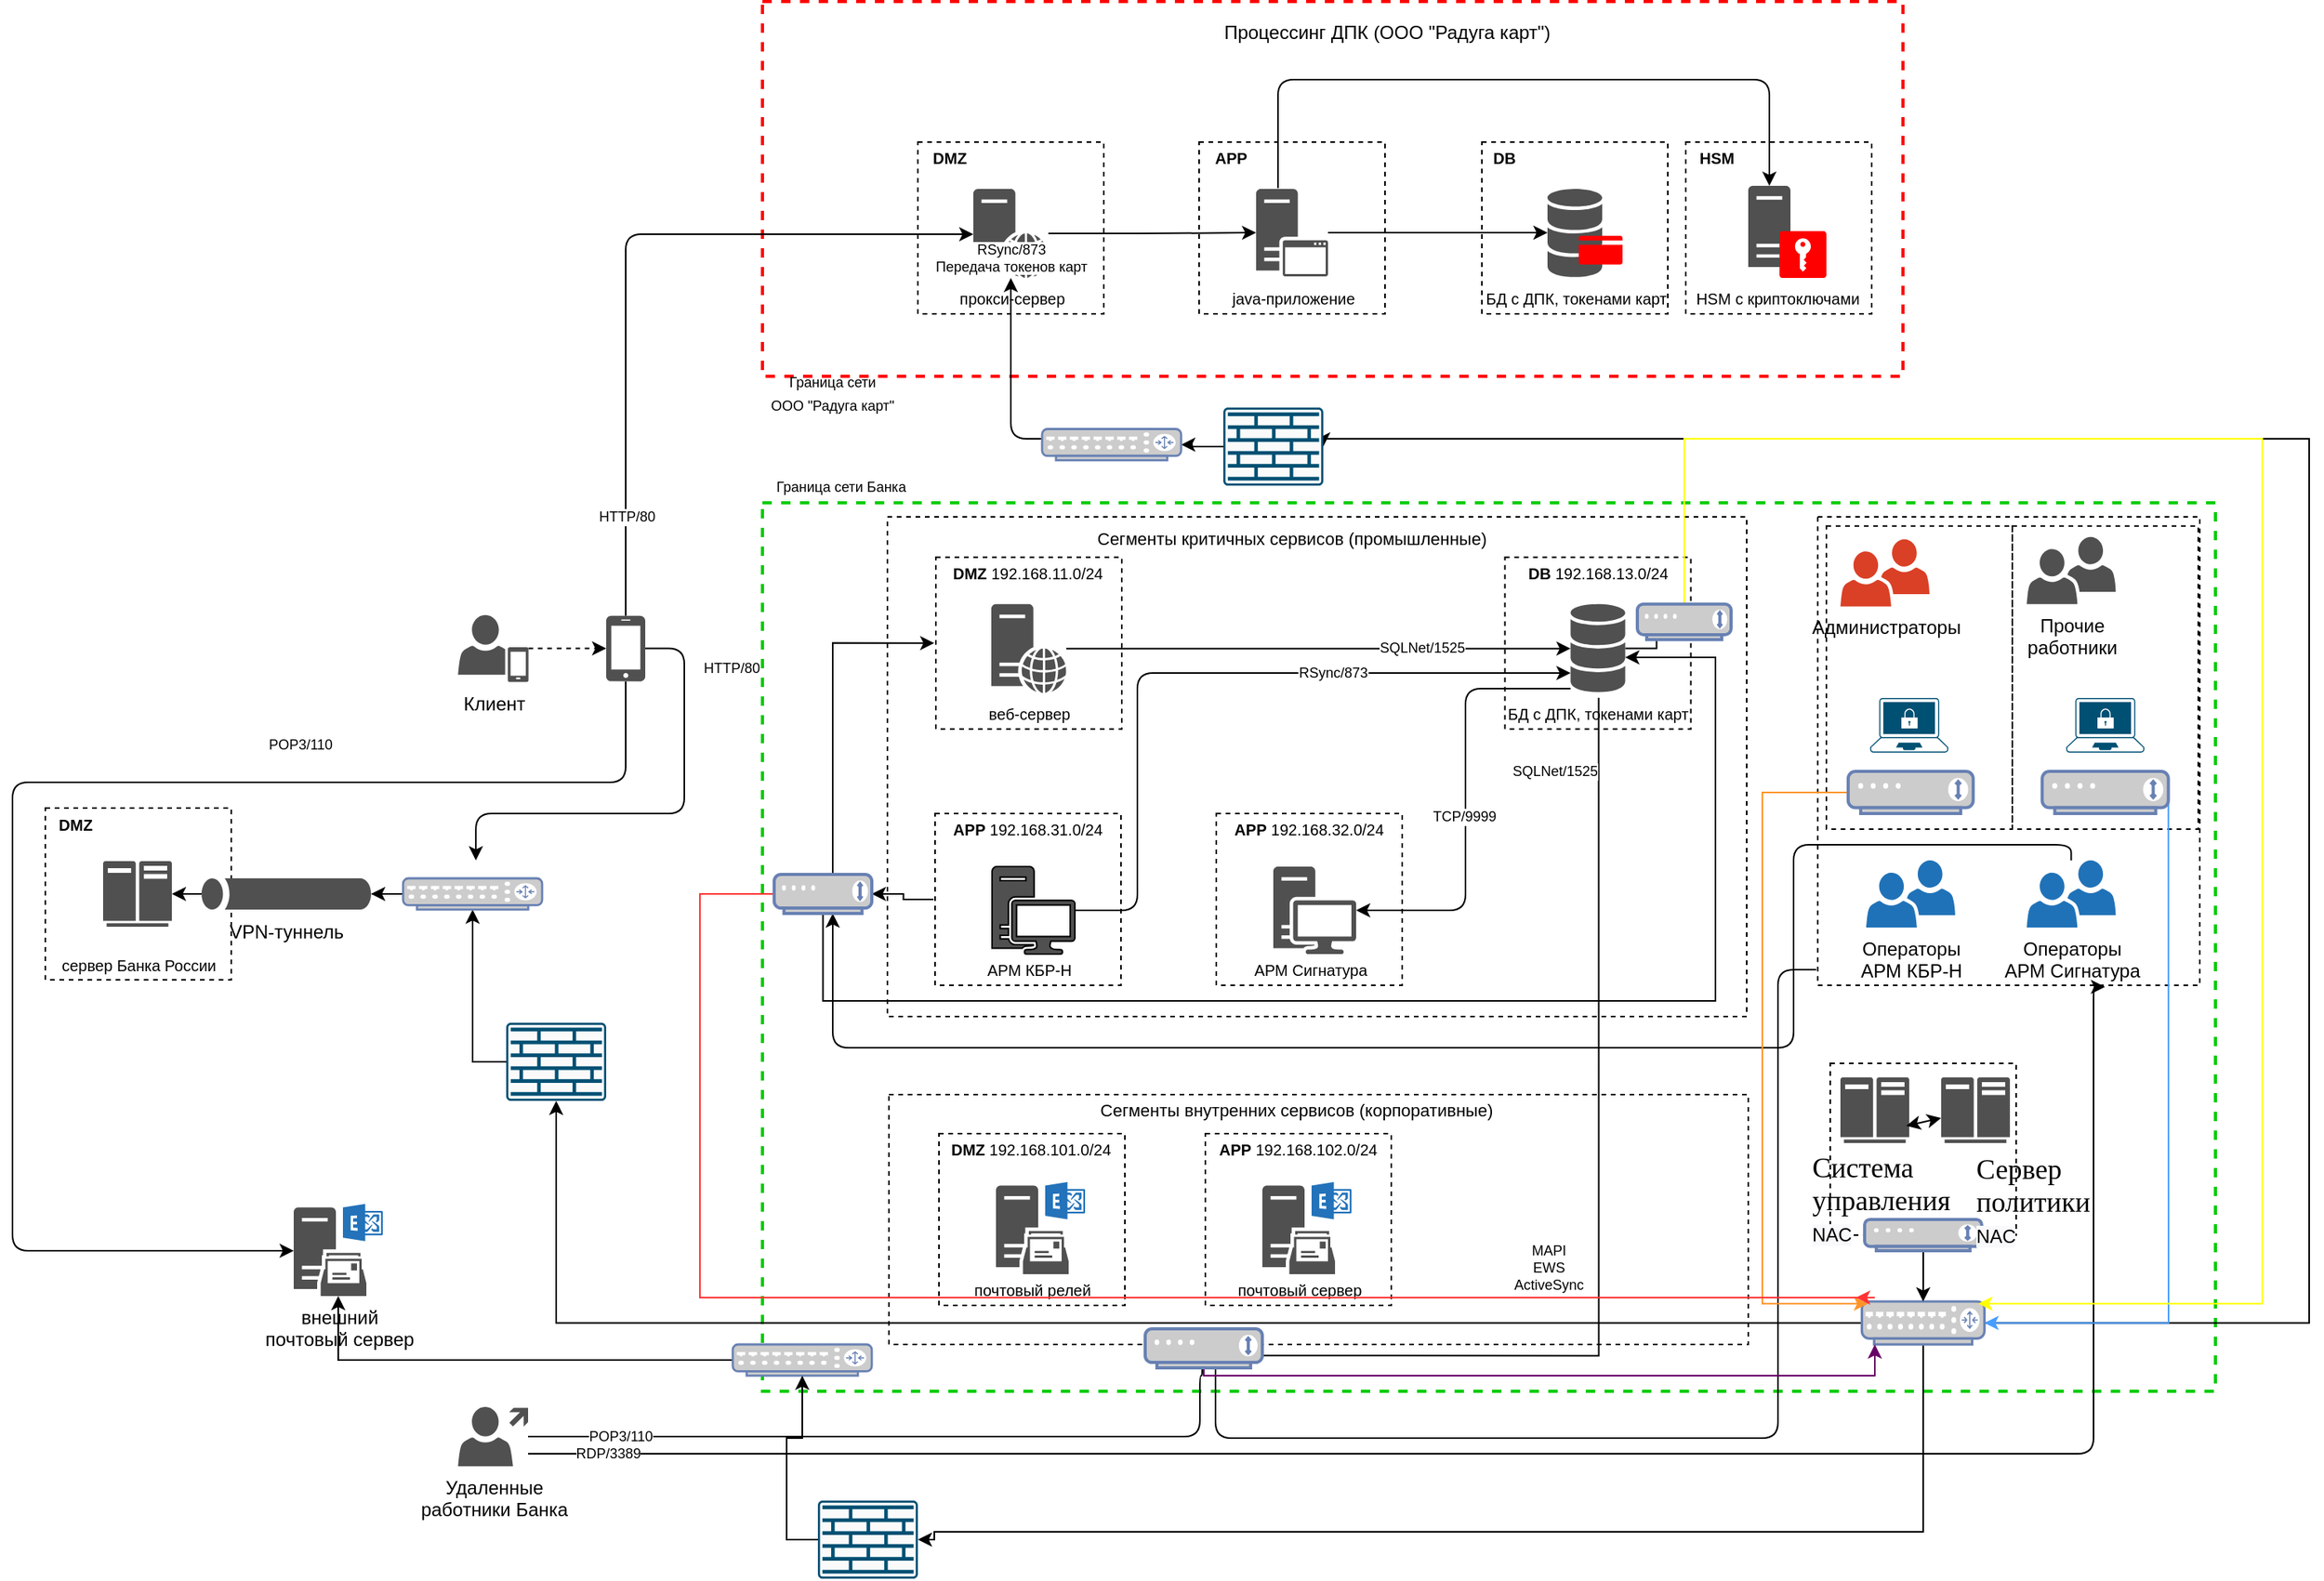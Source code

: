 <mxfile version="15.5.9" type="github">
  <diagram id="C5RBs43oDa-KdzZeNtuy" name="Page-1">
    <mxGraphModel dx="3371" dy="1022" grid="1" gridSize="10" guides="1" tooltips="1" connect="1" arrows="1" fold="1" page="1" pageScale="1" pageWidth="827" pageHeight="1169" math="0" shadow="0">
      <root>
        <mxCell id="WIyWlLk6GJQsqaUBKTNV-0" />
        <mxCell id="WIyWlLk6GJQsqaUBKTNV-1" parent="WIyWlLk6GJQsqaUBKTNV-0" />
        <mxCell id="H7vkgc4rldZ32Lxg7ZXF-4" value="" style="rounded=0;whiteSpace=wrap;html=1;fillColor=none;dashed=1;strokeWidth=1;perimeterSpacing=1;strokeColor=#000000;" vertex="1" parent="WIyWlLk6GJQsqaUBKTNV-1">
          <mxGeometry x="361" y="365.82" width="119" height="194.18" as="geometry" />
        </mxCell>
        <mxCell id="H7vkgc4rldZ32Lxg7ZXF-5" value="" style="rounded=0;whiteSpace=wrap;html=1;fillColor=none;dashed=1;strokeWidth=1;perimeterSpacing=1;strokeColor=#000000;" vertex="1" parent="WIyWlLk6GJQsqaUBKTNV-1">
          <mxGeometry x="480" y="365.82" width="119" height="194.18" as="geometry" />
        </mxCell>
        <mxCell id="5QetswFkg2Cd5uMD2sd_-127" value="" style="rounded=0;whiteSpace=wrap;html=1;fillColor=none;dashed=1;strokeWidth=1;perimeterSpacing=1;strokeColor=#000000;" parent="WIyWlLk6GJQsqaUBKTNV-1" vertex="1">
          <mxGeometry x="-779" y="546.5" width="119" height="110" as="geometry" />
        </mxCell>
        <mxCell id="5QetswFkg2Cd5uMD2sd_-2" value="" style="rounded=0;whiteSpace=wrap;html=1;fillColor=none;dashed=1;strokeWidth=2;perimeterSpacing=1;strokeColor=#00CC00;" parent="WIyWlLk6GJQsqaUBKTNV-1" vertex="1">
          <mxGeometry x="-320" y="351" width="930" height="569" as="geometry" />
        </mxCell>
        <mxCell id="5QetswFkg2Cd5uMD2sd_-75" value="" style="rounded=0;whiteSpace=wrap;html=1;fillColor=none;dashed=1;strokeWidth=1;perimeterSpacing=1;strokeColor=#000000;" parent="WIyWlLk6GJQsqaUBKTNV-1" vertex="1">
          <mxGeometry x="355.45" y="360" width="244.55" height="300" as="geometry" />
        </mxCell>
        <mxCell id="5QetswFkg2Cd5uMD2sd_-124" value="" style="rounded=0;whiteSpace=wrap;html=1;fillColor=none;dashed=1;strokeWidth=1;perimeterSpacing=1;strokeColor=#000000;" parent="WIyWlLk6GJQsqaUBKTNV-1" vertex="1">
          <mxGeometry x="-239" y="730" width="550" height="160" as="geometry" />
        </mxCell>
        <mxCell id="5QetswFkg2Cd5uMD2sd_-123" value="" style="rounded=0;whiteSpace=wrap;html=1;fillColor=none;dashed=1;strokeWidth=1;perimeterSpacing=1;strokeColor=#000000;" parent="WIyWlLk6GJQsqaUBKTNV-1" vertex="1">
          <mxGeometry x="-240" y="360" width="550" height="320" as="geometry" />
        </mxCell>
        <mxCell id="H7vkgc4rldZ32Lxg7ZXF-64" style="edgeStyle=orthogonalEdgeStyle;rounded=0;orthogonalLoop=1;jettySize=auto;html=1;exitX=0;exitY=0.5;exitDx=0;exitDy=0;strokeColor=#000000;" edge="1" parent="WIyWlLk6GJQsqaUBKTNV-1" source="5QetswFkg2Cd5uMD2sd_-97" target="H7vkgc4rldZ32Lxg7ZXF-38">
          <mxGeometry relative="1" as="geometry" />
        </mxCell>
        <mxCell id="5QetswFkg2Cd5uMD2sd_-97" value="" style="rounded=0;whiteSpace=wrap;html=1;fillColor=none;dashed=1;strokeWidth=1;perimeterSpacing=1;strokeColor=#000000;" parent="WIyWlLk6GJQsqaUBKTNV-1" vertex="1">
          <mxGeometry x="-209.5" y="550" width="119" height="110" as="geometry" />
        </mxCell>
        <mxCell id="5QetswFkg2Cd5uMD2sd_-0" value="" style="rounded=0;whiteSpace=wrap;html=1;fillColor=none;dashed=1;strokeWidth=2;perimeterSpacing=1;strokeColor=#FF0000;" parent="WIyWlLk6GJQsqaUBKTNV-1" vertex="1">
          <mxGeometry x="-320" y="30" width="730" height="240" as="geometry" />
        </mxCell>
        <mxCell id="5QetswFkg2Cd5uMD2sd_-38" style="edgeStyle=orthogonalEdgeStyle;rounded=1;orthogonalLoop=1;jettySize=auto;html=1;startArrow=none;startFill=0;endArrow=classic;endFill=1;strokeWidth=1;" parent="WIyWlLk6GJQsqaUBKTNV-1" source="5QetswFkg2Cd5uMD2sd_-12" target="5QetswFkg2Cd5uMD2sd_-13" edge="1">
          <mxGeometry relative="1" as="geometry" />
        </mxCell>
        <mxCell id="5QetswFkg2Cd5uMD2sd_-3" value="" style="rounded=0;whiteSpace=wrap;html=1;fillColor=none;dashed=1;strokeWidth=1;perimeterSpacing=1;strokeColor=#000000;" parent="WIyWlLk6GJQsqaUBKTNV-1" vertex="1">
          <mxGeometry x="-220.5" y="120" width="119" height="110" as="geometry" />
        </mxCell>
        <mxCell id="5QetswFkg2Cd5uMD2sd_-35" style="edgeStyle=orthogonalEdgeStyle;rounded=1;orthogonalLoop=1;jettySize=auto;html=1;strokeWidth=1;" parent="WIyWlLk6GJQsqaUBKTNV-1" target="5QetswFkg2Cd5uMD2sd_-20" edge="1">
          <mxGeometry relative="1" as="geometry">
            <mxPoint x="10" y="148" as="sourcePoint" />
            <Array as="points">
              <mxPoint x="10" y="150" />
              <mxPoint x="10" y="80" />
              <mxPoint x="325" y="80" />
            </Array>
          </mxGeometry>
        </mxCell>
        <mxCell id="5QetswFkg2Cd5uMD2sd_-5" value="" style="rounded=0;whiteSpace=wrap;html=1;fillColor=none;dashed=1;strokeWidth=1;perimeterSpacing=1;strokeColor=#000000;" parent="WIyWlLk6GJQsqaUBKTNV-1" vertex="1">
          <mxGeometry x="-40.5" y="120" width="119" height="110" as="geometry" />
        </mxCell>
        <mxCell id="5QetswFkg2Cd5uMD2sd_-6" value="" style="rounded=0;whiteSpace=wrap;html=1;fillColor=none;dashed=1;strokeWidth=1;perimeterSpacing=1;strokeColor=#000000;" parent="WIyWlLk6GJQsqaUBKTNV-1" vertex="1">
          <mxGeometry x="140.5" y="120" width="119" height="110" as="geometry" />
        </mxCell>
        <mxCell id="5QetswFkg2Cd5uMD2sd_-7" value="" style="rounded=0;whiteSpace=wrap;html=1;fillColor=none;dashed=1;strokeWidth=1;perimeterSpacing=1;strokeColor=#000000;" parent="WIyWlLk6GJQsqaUBKTNV-1" vertex="1">
          <mxGeometry x="271" y="120" width="119" height="110" as="geometry" />
        </mxCell>
        <mxCell id="5QetswFkg2Cd5uMD2sd_-8" value="Процессинг ДПК (ООО &quot;Радуга карт&quot;)" style="text;html=1;strokeColor=none;fillColor=none;align=center;verticalAlign=middle;whiteSpace=wrap;rounded=0;dashed=1;" parent="WIyWlLk6GJQsqaUBKTNV-1" vertex="1">
          <mxGeometry x="-80" y="40" width="320" height="20" as="geometry" />
        </mxCell>
        <mxCell id="5QetswFkg2Cd5uMD2sd_-36" style="edgeStyle=orthogonalEdgeStyle;rounded=1;orthogonalLoop=1;jettySize=auto;html=1;strokeWidth=1;startArrow=classic;startFill=1;endArrow=none;endFill=0;" parent="WIyWlLk6GJQsqaUBKTNV-1" source="5QetswFkg2Cd5uMD2sd_-11" edge="1">
          <mxGeometry relative="1" as="geometry">
            <mxPoint x="42" y="178" as="targetPoint" />
          </mxGeometry>
        </mxCell>
        <mxCell id="5QetswFkg2Cd5uMD2sd_-12" value="" style="pointerEvents=1;shadow=0;dashed=0;html=1;strokeColor=none;fillColor=#505050;labelPosition=center;verticalLabelPosition=bottom;verticalAlign=top;outlineConnect=0;align=center;shape=mxgraph.office.servers.web_server;" parent="WIyWlLk6GJQsqaUBKTNV-1" vertex="1">
          <mxGeometry x="-185" y="150" width="48" height="57" as="geometry" />
        </mxCell>
        <mxCell id="5QetswFkg2Cd5uMD2sd_-39" style="edgeStyle=orthogonalEdgeStyle;rounded=1;orthogonalLoop=1;jettySize=auto;html=1;startArrow=none;startFill=0;endArrow=classic;endFill=1;strokeWidth=1;" parent="WIyWlLk6GJQsqaUBKTNV-1" source="5QetswFkg2Cd5uMD2sd_-14" target="5QetswFkg2Cd5uMD2sd_-12" edge="1">
          <mxGeometry relative="1" as="geometry">
            <Array as="points">
              <mxPoint x="-407" y="179" />
            </Array>
          </mxGeometry>
        </mxCell>
        <mxCell id="5QetswFkg2Cd5uMD2sd_-131" value="HTTP/80" style="text;html=1;align=center;verticalAlign=middle;resizable=0;points=[];labelBackgroundColor=#ffffff;fontSize=9;" parent="5QetswFkg2Cd5uMD2sd_-39" vertex="1" connectable="0">
          <mxGeometry x="-0.257" y="1" relative="1" as="geometry">
            <mxPoint x="1.07" y="109.54" as="offset" />
          </mxGeometry>
        </mxCell>
        <mxCell id="5QetswFkg2Cd5uMD2sd_-89" style="edgeStyle=orthogonalEdgeStyle;rounded=1;orthogonalLoop=1;jettySize=auto;html=1;startArrow=none;startFill=0;endArrow=classic;endFill=1;strokeWidth=1;" parent="WIyWlLk6GJQsqaUBKTNV-1" source="5QetswFkg2Cd5uMD2sd_-14" target="5QetswFkg2Cd5uMD2sd_-72" edge="1">
          <mxGeometry relative="1" as="geometry">
            <Array as="points">
              <mxPoint x="-407" y="530" />
              <mxPoint x="-800" y="530" />
              <mxPoint x="-800" y="830" />
            </Array>
          </mxGeometry>
        </mxCell>
        <mxCell id="5QetswFkg2Cd5uMD2sd_-133" value="POP3/110" style="text;html=1;align=center;verticalAlign=middle;resizable=0;points=[];labelBackgroundColor=#ffffff;fontSize=9;" parent="5QetswFkg2Cd5uMD2sd_-89" vertex="1" connectable="0">
          <mxGeometry x="-0.015" y="3" relative="1" as="geometry">
            <mxPoint x="180.5" y="-28.11" as="offset" />
          </mxGeometry>
        </mxCell>
        <mxCell id="5QetswFkg2Cd5uMD2sd_-90" style="edgeStyle=orthogonalEdgeStyle;rounded=1;orthogonalLoop=1;jettySize=auto;html=1;startArrow=none;startFill=0;endArrow=classic;endFill=1;strokeWidth=1;" parent="WIyWlLk6GJQsqaUBKTNV-1" source="5QetswFkg2Cd5uMD2sd_-14" edge="1">
          <mxGeometry relative="1" as="geometry">
            <mxPoint x="-503.429" y="580" as="targetPoint" />
            <Array as="points">
              <mxPoint x="-370" y="444" />
              <mxPoint x="-370" y="550" />
              <mxPoint x="-503" y="550" />
            </Array>
          </mxGeometry>
        </mxCell>
        <mxCell id="5QetswFkg2Cd5uMD2sd_-132" value="HTTP/80" style="text;html=1;align=center;verticalAlign=middle;resizable=0;points=[];labelBackgroundColor=#ffffff;fontSize=9;" parent="5QetswFkg2Cd5uMD2sd_-90" vertex="1" connectable="0">
          <mxGeometry x="-0.745" y="3" relative="1" as="geometry">
            <mxPoint x="26.43" y="-0.5" as="offset" />
          </mxGeometry>
        </mxCell>
        <mxCell id="5QetswFkg2Cd5uMD2sd_-14" value="" style="pointerEvents=1;shadow=0;dashed=0;html=1;strokeColor=none;fillColor=#505050;labelPosition=center;verticalLabelPosition=bottom;verticalAlign=top;outlineConnect=0;align=center;shape=mxgraph.office.devices.cell_phone_iphone_standalone;" parent="WIyWlLk6GJQsqaUBKTNV-1" vertex="1">
          <mxGeometry x="-420" y="423.32" width="25" height="42" as="geometry" />
        </mxCell>
        <mxCell id="5QetswFkg2Cd5uMD2sd_-22" value="" style="group" parent="WIyWlLk6GJQsqaUBKTNV-1" vertex="1" connectable="0">
          <mxGeometry x="311" y="148" width="50" height="59" as="geometry" />
        </mxCell>
        <mxCell id="5QetswFkg2Cd5uMD2sd_-20" value="" style="pointerEvents=1;shadow=0;dashed=0;html=1;strokeColor=none;fillColor=#505050;labelPosition=center;verticalLabelPosition=bottom;verticalAlign=top;outlineConnect=0;align=center;shape=mxgraph.office.servers.server_generic;" parent="5QetswFkg2Cd5uMD2sd_-22" vertex="1">
          <mxGeometry width="27" height="52" as="geometry" />
        </mxCell>
        <mxCell id="5QetswFkg2Cd5uMD2sd_-21" value="" style="pointerEvents=1;shadow=0;dashed=0;html=1;strokeColor=none;fillColor=#FF0000;labelPosition=center;verticalLabelPosition=bottom;verticalAlign=top;outlineConnect=0;align=center;shape=mxgraph.office.security.management_role;" parent="5QetswFkg2Cd5uMD2sd_-22" vertex="1">
          <mxGeometry x="20" y="29" width="30" height="30" as="geometry" />
        </mxCell>
        <mxCell id="5QetswFkg2Cd5uMD2sd_-23" value="&lt;font style=&quot;font-size: 9px&quot;&gt;Граница сети&lt;br&gt;ООО &quot;Радуга карт&quot;&lt;/font&gt;" style="text;html=1;strokeColor=none;fillColor=none;align=center;verticalAlign=middle;whiteSpace=wrap;rounded=0;dashed=1;" parent="WIyWlLk6GJQsqaUBKTNV-1" vertex="1">
          <mxGeometry x="-350" y="260" width="150" height="40" as="geometry" />
        </mxCell>
        <mxCell id="5QetswFkg2Cd5uMD2sd_-24" value="&lt;font style=&quot;font-size: 9px&quot;&gt;Граница сети Банка&lt;br&gt;&lt;/font&gt;" style="text;html=1;strokeColor=none;fillColor=none;align=center;verticalAlign=middle;whiteSpace=wrap;rounded=0;dashed=1;" parent="WIyWlLk6GJQsqaUBKTNV-1" vertex="1">
          <mxGeometry x="-350" y="320" width="161" height="40" as="geometry" />
        </mxCell>
        <mxCell id="5QetswFkg2Cd5uMD2sd_-25" value="&lt;font style=&quot;font-size: 10px&quot;&gt;&lt;b&gt;DMZ&lt;/b&gt;&lt;/font&gt;" style="text;html=1;strokeColor=none;fillColor=none;align=center;verticalAlign=middle;whiteSpace=wrap;rounded=0;dashed=1;" parent="WIyWlLk6GJQsqaUBKTNV-1" vertex="1">
          <mxGeometry x="-221.5" y="120" width="41.5" height="20" as="geometry" />
        </mxCell>
        <mxCell id="5QetswFkg2Cd5uMD2sd_-28" value="&lt;font style=&quot;font-size: 10px&quot;&gt;&lt;b&gt;APP&lt;/b&gt;&lt;/font&gt;" style="text;html=1;strokeColor=none;fillColor=none;align=center;verticalAlign=middle;whiteSpace=wrap;rounded=0;dashed=1;" parent="WIyWlLk6GJQsqaUBKTNV-1" vertex="1">
          <mxGeometry x="-41.5" y="120" width="41.5" height="20" as="geometry" />
        </mxCell>
        <mxCell id="5QetswFkg2Cd5uMD2sd_-29" value="&lt;font style=&quot;font-size: 10px&quot;&gt;&lt;b&gt;DB&lt;/b&gt;&lt;/font&gt;" style="text;html=1;strokeColor=none;fillColor=none;align=center;verticalAlign=middle;whiteSpace=wrap;rounded=0;dashed=1;" parent="WIyWlLk6GJQsqaUBKTNV-1" vertex="1">
          <mxGeometry x="140" y="120" width="30" height="20" as="geometry" />
        </mxCell>
        <mxCell id="5QetswFkg2Cd5uMD2sd_-30" value="&lt;font style=&quot;font-size: 10px&quot;&gt;&lt;b&gt;HSM&lt;/b&gt;&lt;/font&gt;" style="text;html=1;strokeColor=none;fillColor=none;align=center;verticalAlign=middle;whiteSpace=wrap;rounded=0;dashed=1;" parent="WIyWlLk6GJQsqaUBKTNV-1" vertex="1">
          <mxGeometry x="270.5" y="120" width="39.5" height="20" as="geometry" />
        </mxCell>
        <mxCell id="5QetswFkg2Cd5uMD2sd_-31" value="&lt;span style=&quot;font-size: 10px&quot;&gt;прокси-сервер&lt;/span&gt;" style="text;html=1;strokeColor=none;fillColor=none;align=center;verticalAlign=middle;whiteSpace=wrap;rounded=0;dashed=1;" parent="WIyWlLk6GJQsqaUBKTNV-1" vertex="1">
          <mxGeometry x="-220.5" y="210" width="120" height="20" as="geometry" />
        </mxCell>
        <mxCell id="5QetswFkg2Cd5uMD2sd_-32" value="&lt;span style=&quot;font-size: 10px&quot;&gt;java-приложение&lt;/span&gt;" style="text;html=1;strokeColor=none;fillColor=none;align=center;verticalAlign=middle;whiteSpace=wrap;rounded=0;dashed=1;" parent="WIyWlLk6GJQsqaUBKTNV-1" vertex="1">
          <mxGeometry x="-40.5" y="210" width="120" height="20" as="geometry" />
        </mxCell>
        <mxCell id="5QetswFkg2Cd5uMD2sd_-33" value="&lt;span style=&quot;font-size: 10px&quot;&gt;БД с ДПК, токенами карт&lt;/span&gt;" style="text;html=1;strokeColor=none;fillColor=none;align=center;verticalAlign=middle;whiteSpace=wrap;rounded=0;dashed=1;" parent="WIyWlLk6GJQsqaUBKTNV-1" vertex="1">
          <mxGeometry x="140.5" y="210" width="120" height="20" as="geometry" />
        </mxCell>
        <mxCell id="5QetswFkg2Cd5uMD2sd_-34" value="&lt;span style=&quot;font-size: 10px&quot;&gt;HSM с криптоключами&lt;/span&gt;" style="text;html=1;strokeColor=none;fillColor=none;align=center;verticalAlign=middle;whiteSpace=wrap;rounded=0;dashed=1;" parent="WIyWlLk6GJQsqaUBKTNV-1" vertex="1">
          <mxGeometry x="270" y="210" width="120" height="20" as="geometry" />
        </mxCell>
        <mxCell id="5QetswFkg2Cd5uMD2sd_-13" value="" style="pointerEvents=1;shadow=0;dashed=0;html=1;strokeColor=none;fillColor=#505050;labelPosition=center;verticalLabelPosition=bottom;verticalAlign=top;outlineConnect=0;align=center;shape=mxgraph.office.servers.application_server;" parent="WIyWlLk6GJQsqaUBKTNV-1" vertex="1">
          <mxGeometry x="-4" y="150" width="46" height="56" as="geometry" />
        </mxCell>
        <mxCell id="5QetswFkg2Cd5uMD2sd_-41" style="edgeStyle=orthogonalEdgeStyle;rounded=1;orthogonalLoop=1;jettySize=auto;html=1;startArrow=none;startFill=0;endArrow=classic;endFill=1;strokeWidth=1;dashed=1;" parent="WIyWlLk6GJQsqaUBKTNV-1" source="5QetswFkg2Cd5uMD2sd_-135" target="5QetswFkg2Cd5uMD2sd_-14" edge="1">
          <mxGeometry relative="1" as="geometry">
            <mxPoint x="-470.0" y="444.32" as="sourcePoint" />
          </mxGeometry>
        </mxCell>
        <mxCell id="5QetswFkg2Cd5uMD2sd_-42" value="" style="rounded=0;whiteSpace=wrap;html=1;fillColor=none;dashed=1;strokeWidth=1;perimeterSpacing=1;strokeColor=#000000;" parent="WIyWlLk6GJQsqaUBKTNV-1" vertex="1">
          <mxGeometry x="155.25" y="385.82" width="119" height="110" as="geometry" />
        </mxCell>
        <mxCell id="5QetswFkg2Cd5uMD2sd_-91" style="edgeStyle=orthogonalEdgeStyle;rounded=1;orthogonalLoop=1;jettySize=auto;html=1;startArrow=classic;startFill=1;endArrow=none;endFill=0;strokeWidth=1;" parent="WIyWlLk6GJQsqaUBKTNV-1" source="5QetswFkg2Cd5uMD2sd_-43" target="5QetswFkg2Cd5uMD2sd_-47" edge="1">
          <mxGeometry relative="1" as="geometry" />
        </mxCell>
        <mxCell id="5QetswFkg2Cd5uMD2sd_-143" value="SQLNet/1525" style="text;html=1;align=center;verticalAlign=middle;resizable=0;points=[];labelBackgroundColor=#ffffff;fontSize=9;" parent="5QetswFkg2Cd5uMD2sd_-91" vertex="1" connectable="0">
          <mxGeometry x="-0.404" y="-1" relative="1" as="geometry">
            <mxPoint as="offset" />
          </mxGeometry>
        </mxCell>
        <mxCell id="5QetswFkg2Cd5uMD2sd_-92" style="edgeStyle=orthogonalEdgeStyle;rounded=1;orthogonalLoop=1;jettySize=auto;html=1;startArrow=none;startFill=0;endArrow=classic;endFill=1;strokeWidth=1;" parent="WIyWlLk6GJQsqaUBKTNV-1" source="H7vkgc4rldZ32Lxg7ZXF-67" target="5QetswFkg2Cd5uMD2sd_-12" edge="1">
          <mxGeometry relative="1" as="geometry">
            <Array as="points">
              <mxPoint x="-161" y="310" />
            </Array>
            <mxPoint x="-104.55" y="280.0" as="sourcePoint" />
          </mxGeometry>
        </mxCell>
        <mxCell id="5QetswFkg2Cd5uMD2sd_-150" value="RSync/873&lt;br&gt;Передача токенов карт" style="text;html=1;align=center;verticalAlign=middle;resizable=0;points=[];labelBackgroundColor=#ffffff;fontSize=9;" parent="5QetswFkg2Cd5uMD2sd_-92" vertex="1" connectable="0">
          <mxGeometry x="0.407" y="-1" relative="1" as="geometry">
            <mxPoint x="-1" y="-50" as="offset" />
          </mxGeometry>
        </mxCell>
        <mxCell id="H7vkgc4rldZ32Lxg7ZXF-69" style="edgeStyle=orthogonalEdgeStyle;rounded=0;orthogonalLoop=1;jettySize=auto;html=1;strokeColor=#000000;" edge="1" parent="WIyWlLk6GJQsqaUBKTNV-1" source="5QetswFkg2Cd5uMD2sd_-43" target="H7vkgc4rldZ32Lxg7ZXF-68">
          <mxGeometry relative="1" as="geometry" />
        </mxCell>
        <mxCell id="5QetswFkg2Cd5uMD2sd_-43" value="" style="shadow=0;dashed=0;html=1;strokeColor=none;fillColor=#505050;labelPosition=center;verticalLabelPosition=bottom;verticalAlign=top;outlineConnect=0;align=center;shape=mxgraph.office.databases.database_mini_3;" parent="WIyWlLk6GJQsqaUBKTNV-1" vertex="1">
          <mxGeometry x="197.25" y="415.82" width="35" height="57" as="geometry" />
        </mxCell>
        <mxCell id="5QetswFkg2Cd5uMD2sd_-44" value="&lt;font style=&quot;font-size: 10px&quot;&gt;&lt;b&gt;DB&lt;/b&gt; 192.168.13.0/24&lt;/font&gt;" style="text;html=1;strokeColor=none;fillColor=none;align=center;verticalAlign=middle;whiteSpace=wrap;rounded=0;dashed=1;" parent="WIyWlLk6GJQsqaUBKTNV-1" vertex="1">
          <mxGeometry x="154.75" y="385.82" width="120" height="20" as="geometry" />
        </mxCell>
        <mxCell id="H7vkgc4rldZ32Lxg7ZXF-24" style="edgeStyle=orthogonalEdgeStyle;rounded=0;orthogonalLoop=1;jettySize=auto;html=1;exitX=0.5;exitY=0;exitDx=0;exitDy=0;entryX=0.395;entryY=1.038;entryDx=0;entryDy=0;entryPerimeter=0;" edge="1" parent="WIyWlLk6GJQsqaUBKTNV-1" source="5QetswFkg2Cd5uMD2sd_-45" target="5QetswFkg2Cd5uMD2sd_-124">
          <mxGeometry relative="1" as="geometry">
            <Array as="points">
              <mxPoint x="215" y="897" />
            </Array>
          </mxGeometry>
        </mxCell>
        <mxCell id="5QetswFkg2Cd5uMD2sd_-45" value="&lt;span style=&quot;font-size: 10px&quot;&gt;БД с ДПК, токенами карт&lt;/span&gt;" style="text;html=1;strokeColor=none;fillColor=none;align=center;verticalAlign=middle;whiteSpace=wrap;rounded=0;dashed=1;" parent="WIyWlLk6GJQsqaUBKTNV-1" vertex="1">
          <mxGeometry x="155.25" y="475.82" width="120" height="20" as="geometry" />
        </mxCell>
        <mxCell id="5QetswFkg2Cd5uMD2sd_-46" value="" style="rounded=0;whiteSpace=wrap;html=1;fillColor=none;dashed=1;strokeWidth=1;perimeterSpacing=1;strokeColor=#000000;" parent="WIyWlLk6GJQsqaUBKTNV-1" vertex="1">
          <mxGeometry x="-209" y="385.82" width="119" height="110" as="geometry" />
        </mxCell>
        <mxCell id="5QetswFkg2Cd5uMD2sd_-47" value="" style="pointerEvents=1;shadow=0;dashed=0;html=1;strokeColor=none;fillColor=#505050;labelPosition=center;verticalLabelPosition=bottom;verticalAlign=top;outlineConnect=0;align=center;shape=mxgraph.office.servers.web_server;" parent="WIyWlLk6GJQsqaUBKTNV-1" vertex="1">
          <mxGeometry x="-173.5" y="415.82" width="48" height="57" as="geometry" />
        </mxCell>
        <mxCell id="5QetswFkg2Cd5uMD2sd_-48" value="&lt;font style=&quot;font-size: 10px&quot;&gt;&lt;b&gt;DMZ&lt;/b&gt; 192.168.11.0/24&lt;/font&gt;" style="text;html=1;strokeColor=none;fillColor=none;align=center;verticalAlign=middle;whiteSpace=wrap;rounded=0;dashed=1;" parent="WIyWlLk6GJQsqaUBKTNV-1" vertex="1">
          <mxGeometry x="-210" y="385.82" width="120" height="20" as="geometry" />
        </mxCell>
        <mxCell id="5QetswFkg2Cd5uMD2sd_-49" value="&lt;span style=&quot;font-size: 10px&quot;&gt;веб-сервер&lt;/span&gt;" style="text;html=1;strokeColor=none;fillColor=none;align=center;verticalAlign=middle;whiteSpace=wrap;rounded=0;dashed=1;" parent="WIyWlLk6GJQsqaUBKTNV-1" vertex="1">
          <mxGeometry x="-209" y="475.82" width="120" height="20" as="geometry" />
        </mxCell>
        <mxCell id="5QetswFkg2Cd5uMD2sd_-50" value="" style="rounded=0;whiteSpace=wrap;html=1;fillColor=none;dashed=1;strokeWidth=1;perimeterSpacing=1;strokeColor=#000000;" parent="WIyWlLk6GJQsqaUBKTNV-1" vertex="1">
          <mxGeometry x="-207" y="755" width="119" height="110" as="geometry" />
        </mxCell>
        <mxCell id="5QetswFkg2Cd5uMD2sd_-52" value="&lt;font style=&quot;font-size: 10px&quot;&gt;&lt;b&gt;DMZ&lt;/b&gt; 192.168.101.0/24&lt;/font&gt;" style="text;html=1;strokeColor=none;fillColor=none;align=center;verticalAlign=middle;whiteSpace=wrap;rounded=0;dashed=1;" parent="WIyWlLk6GJQsqaUBKTNV-1" vertex="1">
          <mxGeometry x="-208" y="755" width="120" height="20" as="geometry" />
        </mxCell>
        <mxCell id="5QetswFkg2Cd5uMD2sd_-53" value="&lt;span style=&quot;font-size: 10px&quot;&gt;почтовый релей&lt;/span&gt;" style="text;html=1;strokeColor=none;fillColor=none;align=center;verticalAlign=middle;whiteSpace=wrap;rounded=0;dashed=1;" parent="WIyWlLk6GJQsqaUBKTNV-1" vertex="1">
          <mxGeometry x="-207" y="845" width="120" height="20" as="geometry" />
        </mxCell>
        <mxCell id="5QetswFkg2Cd5uMD2sd_-63" value="" style="group" parent="WIyWlLk6GJQsqaUBKTNV-1" vertex="1" connectable="0">
          <mxGeometry x="182.5" y="150" width="48.03" height="57" as="geometry" />
        </mxCell>
        <mxCell id="5QetswFkg2Cd5uMD2sd_-11" value="" style="shadow=0;dashed=0;html=1;strokeColor=none;fillColor=#505050;labelPosition=center;verticalLabelPosition=bottom;verticalAlign=top;outlineConnect=0;align=center;shape=mxgraph.office.databases.database_mini_3;" parent="5QetswFkg2Cd5uMD2sd_-63" vertex="1">
          <mxGeometry width="35" height="57" as="geometry" />
        </mxCell>
        <mxCell id="5QetswFkg2Cd5uMD2sd_-60" value="" style="pointerEvents=1;shadow=0;dashed=0;html=1;strokeColor=none;fillColor=#FF0000;labelPosition=center;verticalLabelPosition=bottom;verticalAlign=top;outlineConnect=0;align=center;shape=mxgraph.office.concepts.credit_card;" parent="5QetswFkg2Cd5uMD2sd_-63" vertex="1">
          <mxGeometry x="20" y="30" width="28.03" height="18.35" as="geometry" />
        </mxCell>
        <mxCell id="5QetswFkg2Cd5uMD2sd_-66" value="" style="pointerEvents=1;shadow=0;dashed=0;html=1;strokeColor=none;fillColor=#505050;labelPosition=center;verticalLabelPosition=bottom;verticalAlign=top;outlineConnect=0;align=center;shape=mxgraph.office.servers.exchange_mailbox_server;labelBackgroundColor=none;" parent="WIyWlLk6GJQsqaUBKTNV-1" vertex="1">
          <mxGeometry x="-170.5" y="786" width="57" height="59" as="geometry" />
        </mxCell>
        <mxCell id="5QetswFkg2Cd5uMD2sd_-68" value="" style="rounded=0;whiteSpace=wrap;html=1;fillColor=none;dashed=1;strokeWidth=1;perimeterSpacing=1;strokeColor=#000000;" parent="WIyWlLk6GJQsqaUBKTNV-1" vertex="1">
          <mxGeometry x="-36.5" y="755" width="119" height="110" as="geometry" />
        </mxCell>
        <mxCell id="5QetswFkg2Cd5uMD2sd_-69" value="&lt;font style=&quot;font-size: 10px&quot;&gt;&lt;b&gt;APP&lt;/b&gt; 192.168.102.0/24&lt;/font&gt;" style="text;html=1;strokeColor=none;fillColor=none;align=center;verticalAlign=middle;whiteSpace=wrap;rounded=0;dashed=1;" parent="WIyWlLk6GJQsqaUBKTNV-1" vertex="1">
          <mxGeometry x="-37.5" y="755" width="120" height="20" as="geometry" />
        </mxCell>
        <mxCell id="5QetswFkg2Cd5uMD2sd_-70" value="&lt;span style=&quot;font-size: 10px&quot;&gt;почтовый сервер&lt;/span&gt;" style="text;html=1;strokeColor=none;fillColor=none;align=center;verticalAlign=middle;whiteSpace=wrap;rounded=0;dashed=1;" parent="WIyWlLk6GJQsqaUBKTNV-1" vertex="1">
          <mxGeometry x="-36.5" y="845" width="120" height="20" as="geometry" />
        </mxCell>
        <mxCell id="5QetswFkg2Cd5uMD2sd_-71" value="" style="pointerEvents=1;shadow=0;dashed=0;html=1;strokeColor=none;fillColor=#505050;labelPosition=center;verticalLabelPosition=bottom;verticalAlign=top;outlineConnect=0;align=center;shape=mxgraph.office.servers.exchange_mailbox_server;labelBackgroundColor=none;" parent="WIyWlLk6GJQsqaUBKTNV-1" vertex="1">
          <mxGeometry y="786" width="57" height="59" as="geometry" />
        </mxCell>
        <mxCell id="5QetswFkg2Cd5uMD2sd_-72" value="внешний&lt;br&gt;почтовый сервер" style="pointerEvents=1;shadow=0;dashed=0;html=1;strokeColor=none;fillColor=#505050;labelPosition=center;verticalLabelPosition=bottom;verticalAlign=top;outlineConnect=0;align=center;shape=mxgraph.office.servers.exchange_mailbox_server;labelBackgroundColor=none;" parent="WIyWlLk6GJQsqaUBKTNV-1" vertex="1">
          <mxGeometry x="-620" y="800" width="57" height="59" as="geometry" />
        </mxCell>
        <mxCell id="5QetswFkg2Cd5uMD2sd_-122" style="edgeStyle=orthogonalEdgeStyle;rounded=1;orthogonalLoop=1;jettySize=auto;html=1;startArrow=none;startFill=0;endArrow=classic;endFill=1;strokeWidth=1;" parent="WIyWlLk6GJQsqaUBKTNV-1" source="5QetswFkg2Cd5uMD2sd_-73" target="5QetswFkg2Cd5uMD2sd_-43" edge="1">
          <mxGeometry relative="1" as="geometry">
            <mxPoint x="190" y="458" as="targetPoint" />
            <Array as="points">
              <mxPoint x="-80" y="612" />
              <mxPoint x="-80" y="460" />
            </Array>
          </mxGeometry>
        </mxCell>
        <mxCell id="5QetswFkg2Cd5uMD2sd_-73" value="" style="pointerEvents=1;shadow=0;dashed=0;html=1;strokeColor=#000000;fillColor=#505050;labelPosition=center;verticalLabelPosition=bottom;verticalAlign=top;outlineConnect=0;align=center;shape=mxgraph.office.devices.workstation;labelBackgroundColor=none;" parent="WIyWlLk6GJQsqaUBKTNV-1" vertex="1">
          <mxGeometry x="-173" y="584" width="53" height="56" as="geometry" />
        </mxCell>
        <mxCell id="5QetswFkg2Cd5uMD2sd_-114" style="edgeStyle=orthogonalEdgeStyle;rounded=1;orthogonalLoop=1;jettySize=auto;html=1;entryX=0.367;entryY=1.013;entryDx=0;entryDy=0;startArrow=none;startFill=0;endArrow=classic;endFill=1;strokeWidth=1;entryPerimeter=0;" parent="WIyWlLk6GJQsqaUBKTNV-1" source="5QetswFkg2Cd5uMD2sd_-75" target="5QetswFkg2Cd5uMD2sd_-124" edge="1">
          <mxGeometry relative="1" as="geometry">
            <Array as="points">
              <mxPoint x="330" y="650" />
              <mxPoint x="330" y="950" />
              <mxPoint x="-30" y="950" />
              <mxPoint x="-30" y="893" />
            </Array>
          </mxGeometry>
        </mxCell>
        <mxCell id="5QetswFkg2Cd5uMD2sd_-140" value="MAPI&lt;br&gt;EWS&lt;br&gt;ActiveSync" style="text;html=1;align=center;verticalAlign=middle;resizable=0;points=[];labelBackgroundColor=#ffffff;fontSize=9;" parent="5QetswFkg2Cd5uMD2sd_-114" vertex="1" connectable="0">
          <mxGeometry x="0.849" y="2" relative="1" as="geometry">
            <mxPoint x="214.37" y="-102" as="offset" />
          </mxGeometry>
        </mxCell>
        <mxCell id="5QetswFkg2Cd5uMD2sd_-80" value="Администраторы" style="pointerEvents=1;shadow=0;dashed=0;html=1;strokeColor=none;fillColor=#505050;labelPosition=center;verticalLabelPosition=bottom;verticalAlign=top;outlineConnect=0;align=center;shape=mxgraph.office.users.users_two;fillColor=#DA4026;labelBackgroundColor=none;" parent="WIyWlLk6GJQsqaUBKTNV-1" vertex="1">
          <mxGeometry x="370" y="374.32" width="57" height="43" as="geometry" />
        </mxCell>
        <mxCell id="5QetswFkg2Cd5uMD2sd_-83" value="Прочие&lt;br&gt;работники" style="pointerEvents=1;shadow=0;dashed=0;html=1;strokeColor=none;fillColor=#505050;labelPosition=center;verticalLabelPosition=bottom;verticalAlign=top;outlineConnect=0;align=center;shape=mxgraph.office.users.users_two;labelBackgroundColor=none;" parent="WIyWlLk6GJQsqaUBKTNV-1" vertex="1">
          <mxGeometry x="489.23" y="372.82" width="57" height="43" as="geometry" />
        </mxCell>
        <mxCell id="5QetswFkg2Cd5uMD2sd_-84" value="Операторы&lt;br&gt;АРМ КБР-Н" style="pointerEvents=1;shadow=0;dashed=0;html=1;strokeColor=none;fillColor=#505050;labelPosition=center;verticalLabelPosition=bottom;verticalAlign=top;outlineConnect=0;align=center;shape=mxgraph.office.users.users_two;fillColor=#2072B8;labelBackgroundColor=none;" parent="WIyWlLk6GJQsqaUBKTNV-1" vertex="1">
          <mxGeometry x="386.45" y="580" width="57" height="43" as="geometry" />
        </mxCell>
        <mxCell id="5QetswFkg2Cd5uMD2sd_-119" style="edgeStyle=orthogonalEdgeStyle;rounded=1;orthogonalLoop=1;jettySize=auto;html=1;startArrow=none;startFill=0;endArrow=classic;endFill=1;strokeWidth=1;" parent="WIyWlLk6GJQsqaUBKTNV-1" source="5QetswFkg2Cd5uMD2sd_-86" target="H7vkgc4rldZ32Lxg7ZXF-38" edge="1">
          <mxGeometry relative="1" as="geometry">
            <mxPoint x="240" y="437.647" as="targetPoint" />
            <Array as="points">
              <mxPoint x="518" y="570" />
              <mxPoint x="340" y="570" />
              <mxPoint x="340" y="700" />
              <mxPoint x="-275" y="700" />
            </Array>
          </mxGeometry>
        </mxCell>
        <mxCell id="5QetswFkg2Cd5uMD2sd_-137" value="SQLNet/1525" style="text;html=1;align=center;verticalAlign=middle;resizable=0;points=[];labelBackgroundColor=#ffffff;fontSize=9;" parent="5QetswFkg2Cd5uMD2sd_-119" vertex="1" connectable="0">
          <mxGeometry x="-0.721" relative="1" as="geometry">
            <mxPoint x="-199" y="-47" as="offset" />
          </mxGeometry>
        </mxCell>
        <mxCell id="5QetswFkg2Cd5uMD2sd_-86" value="Операторы&lt;br&gt;АРМ Сигнатура" style="pointerEvents=1;shadow=0;dashed=0;html=1;strokeColor=none;fillColor=#505050;labelPosition=center;verticalLabelPosition=bottom;verticalAlign=top;outlineConnect=0;align=center;shape=mxgraph.office.users.users_two;fillColor=#2072B8;labelBackgroundColor=none;" parent="WIyWlLk6GJQsqaUBKTNV-1" vertex="1">
          <mxGeometry x="489.23" y="580" width="57" height="43" as="geometry" />
        </mxCell>
        <mxCell id="5QetswFkg2Cd5uMD2sd_-96" style="edgeStyle=orthogonalEdgeStyle;rounded=1;orthogonalLoop=1;jettySize=auto;html=1;entryX=0.75;entryY=1;entryDx=0;entryDy=0;startArrow=none;startFill=0;endArrow=classic;endFill=1;strokeWidth=1;" parent="WIyWlLk6GJQsqaUBKTNV-1" source="5QetswFkg2Cd5uMD2sd_-95" target="5QetswFkg2Cd5uMD2sd_-75" edge="1">
          <mxGeometry relative="1" as="geometry">
            <Array as="points">
              <mxPoint x="532" y="960" />
            </Array>
          </mxGeometry>
        </mxCell>
        <mxCell id="5QetswFkg2Cd5uMD2sd_-139" value="RDP/3389" style="text;html=1;align=center;verticalAlign=middle;resizable=0;points=[];labelBackgroundColor=#ffffff;fontSize=9;" parent="5QetswFkg2Cd5uMD2sd_-96" vertex="1" connectable="0">
          <mxGeometry x="-0.961" y="2" relative="1" as="geometry">
            <mxPoint x="25" y="2" as="offset" />
          </mxGeometry>
        </mxCell>
        <mxCell id="5QetswFkg2Cd5uMD2sd_-145" style="edgeStyle=orthogonalEdgeStyle;rounded=1;orthogonalLoop=1;jettySize=auto;html=1;startArrow=none;startFill=0;endArrow=classic;endFill=1;strokeWidth=1;fontSize=9;entryX=0.365;entryY=1.011;entryDx=0;entryDy=0;entryPerimeter=0;" parent="WIyWlLk6GJQsqaUBKTNV-1" source="5QetswFkg2Cd5uMD2sd_-95" target="5QetswFkg2Cd5uMD2sd_-124" edge="1">
          <mxGeometry relative="1" as="geometry">
            <Array as="points">
              <mxPoint x="-40" y="949" />
              <mxPoint x="-40" y="910" />
              <mxPoint x="-38" y="910" />
            </Array>
            <mxPoint x="-40" y="961.667" as="targetPoint" />
          </mxGeometry>
        </mxCell>
        <mxCell id="5QetswFkg2Cd5uMD2sd_-146" value="POP3/110" style="text;html=1;align=center;verticalAlign=middle;resizable=0;points=[];labelBackgroundColor=#ffffff;fontSize=9;" parent="5QetswFkg2Cd5uMD2sd_-145" vertex="1" connectable="0">
          <mxGeometry x="-0.277" y="2" relative="1" as="geometry">
            <mxPoint x="-118" y="2" as="offset" />
          </mxGeometry>
        </mxCell>
        <mxCell id="5QetswFkg2Cd5uMD2sd_-95" value="Удаленные&lt;br&gt;работники Банка" style="pointerEvents=1;shadow=0;dashed=0;html=1;strokeColor=none;fillColor=#505050;labelPosition=center;verticalLabelPosition=bottom;verticalAlign=top;outlineConnect=0;align=center;shape=mxgraph.office.users.user_external;labelBackgroundColor=none;" parent="WIyWlLk6GJQsqaUBKTNV-1" vertex="1">
          <mxGeometry x="-514.84" y="930" width="44.84" height="38" as="geometry" />
        </mxCell>
        <mxCell id="5QetswFkg2Cd5uMD2sd_-98" value="&lt;font style=&quot;font-size: 10px&quot;&gt;&lt;b&gt;APP&lt;/b&gt; 192.168.31.0/24&lt;/font&gt;" style="text;html=1;strokeColor=none;fillColor=none;align=center;verticalAlign=middle;whiteSpace=wrap;rounded=0;dashed=1;" parent="WIyWlLk6GJQsqaUBKTNV-1" vertex="1">
          <mxGeometry x="-210.5" y="550" width="120" height="20" as="geometry" />
        </mxCell>
        <mxCell id="5QetswFkg2Cd5uMD2sd_-99" value="&lt;span style=&quot;font-size: 10px&quot;&gt;АРМ КБР-Н&lt;/span&gt;" style="text;html=1;strokeColor=none;fillColor=none;align=center;verticalAlign=middle;whiteSpace=wrap;rounded=0;dashed=1;" parent="WIyWlLk6GJQsqaUBKTNV-1" vertex="1">
          <mxGeometry x="-209.5" y="640" width="120" height="20" as="geometry" />
        </mxCell>
        <mxCell id="5QetswFkg2Cd5uMD2sd_-120" style="edgeStyle=orthogonalEdgeStyle;rounded=1;orthogonalLoop=1;jettySize=auto;html=1;startArrow=classic;startFill=1;endArrow=none;endFill=0;strokeWidth=1;" parent="WIyWlLk6GJQsqaUBKTNV-1" source="5QetswFkg2Cd5uMD2sd_-107" target="5QetswFkg2Cd5uMD2sd_-43" edge="1">
          <mxGeometry relative="1" as="geometry">
            <Array as="points">
              <mxPoint x="130" y="612" />
              <mxPoint x="130" y="470" />
            </Array>
          </mxGeometry>
        </mxCell>
        <mxCell id="5QetswFkg2Cd5uMD2sd_-138" value="RSync/873" style="text;html=1;align=center;verticalAlign=middle;resizable=0;points=[];labelBackgroundColor=#ffffff;fontSize=9;" parent="5QetswFkg2Cd5uMD2sd_-120" vertex="1" connectable="0">
          <mxGeometry x="-0.22" y="4" relative="1" as="geometry">
            <mxPoint x="-81" y="-113" as="offset" />
          </mxGeometry>
        </mxCell>
        <mxCell id="5QetswFkg2Cd5uMD2sd_-148" value="TCP/9999" style="text;html=1;align=center;verticalAlign=middle;resizable=0;points=[];labelBackgroundColor=#ffffff;fontSize=9;" parent="5QetswFkg2Cd5uMD2sd_-120" vertex="1" connectable="0">
          <mxGeometry x="-0.069" y="1" relative="1" as="geometry">
            <mxPoint as="offset" />
          </mxGeometry>
        </mxCell>
        <mxCell id="5QetswFkg2Cd5uMD2sd_-106" value="" style="rounded=0;whiteSpace=wrap;html=1;fillColor=none;dashed=1;strokeWidth=1;perimeterSpacing=1;strokeColor=#000000;" parent="WIyWlLk6GJQsqaUBKTNV-1" vertex="1">
          <mxGeometry x="-29.5" y="550" width="119" height="110" as="geometry" />
        </mxCell>
        <mxCell id="5QetswFkg2Cd5uMD2sd_-107" value="" style="pointerEvents=1;shadow=0;dashed=0;html=1;strokeColor=none;fillColor=#505050;labelPosition=center;verticalLabelPosition=bottom;verticalAlign=top;outlineConnect=0;align=center;shape=mxgraph.office.devices.workstation;labelBackgroundColor=none;" parent="WIyWlLk6GJQsqaUBKTNV-1" vertex="1">
          <mxGeometry x="7" y="584" width="53" height="56" as="geometry" />
        </mxCell>
        <mxCell id="5QetswFkg2Cd5uMD2sd_-108" value="&lt;font style=&quot;font-size: 10px&quot;&gt;&lt;b&gt;APP&lt;/b&gt; 192.168.32.0/24&lt;/font&gt;" style="text;html=1;strokeColor=none;fillColor=none;align=center;verticalAlign=middle;whiteSpace=wrap;rounded=0;dashed=1;" parent="WIyWlLk6GJQsqaUBKTNV-1" vertex="1">
          <mxGeometry x="-30.5" y="550" width="120" height="20" as="geometry" />
        </mxCell>
        <mxCell id="5QetswFkg2Cd5uMD2sd_-109" value="&lt;span style=&quot;font-size: 10px&quot;&gt;АРМ Сигнатура&lt;/span&gt;" style="text;html=1;strokeColor=none;fillColor=none;align=center;verticalAlign=middle;whiteSpace=wrap;rounded=0;dashed=1;" parent="WIyWlLk6GJQsqaUBKTNV-1" vertex="1">
          <mxGeometry x="-29.5" y="640" width="120" height="20" as="geometry" />
        </mxCell>
        <mxCell id="5QetswFkg2Cd5uMD2sd_-111" value="" style="pointerEvents=1;shadow=0;dashed=0;html=1;strokeColor=none;fillColor=#505050;labelPosition=center;verticalLabelPosition=bottom;verticalAlign=top;outlineConnect=0;align=center;shape=mxgraph.office.servers.mainframe_host;labelBackgroundColor=none;" parent="WIyWlLk6GJQsqaUBKTNV-1" vertex="1">
          <mxGeometry x="-742" y="580.5" width="44" height="42" as="geometry" />
        </mxCell>
        <mxCell id="5QetswFkg2Cd5uMD2sd_-113" style="edgeStyle=orthogonalEdgeStyle;rounded=1;orthogonalLoop=1;jettySize=auto;html=1;startArrow=none;startFill=0;endArrow=classic;endFill=1;strokeWidth=1;" parent="WIyWlLk6GJQsqaUBKTNV-1" source="5QetswFkg2Cd5uMD2sd_-110" target="5QetswFkg2Cd5uMD2sd_-111" edge="1">
          <mxGeometry relative="1" as="geometry" />
        </mxCell>
        <mxCell id="5QetswFkg2Cd5uMD2sd_-110" value="VPN-туннель" style="pointerEvents=1;shadow=0;dashed=0;html=1;strokeColor=none;fillColor=#505050;labelPosition=center;verticalLabelPosition=bottom;verticalAlign=top;outlineConnect=0;align=center;shape=mxgraph.office.servers.tunnel_straight;labelBackgroundColor=none;" parent="WIyWlLk6GJQsqaUBKTNV-1" vertex="1">
          <mxGeometry x="-679" y="591.5" width="108.5" height="20" as="geometry" />
        </mxCell>
        <mxCell id="5QetswFkg2Cd5uMD2sd_-125" value="&lt;span style=&quot;font-size: 11px&quot;&gt;Сегменты критичных сервисов (промышленные)&lt;/span&gt;" style="text;html=1;strokeColor=none;fillColor=none;align=center;verticalAlign=middle;whiteSpace=wrap;rounded=0;dashed=1;" parent="WIyWlLk6GJQsqaUBKTNV-1" vertex="1">
          <mxGeometry x="-141" y="363.5" width="320" height="20" as="geometry" />
        </mxCell>
        <mxCell id="5QetswFkg2Cd5uMD2sd_-126" value="&lt;span style=&quot;font-size: 11px&quot;&gt;Сегменты внутренних сервисов (корпоративные)&lt;/span&gt;" style="text;html=1;strokeColor=none;fillColor=none;align=center;verticalAlign=middle;whiteSpace=wrap;rounded=0;dashed=1;" parent="WIyWlLk6GJQsqaUBKTNV-1" vertex="1">
          <mxGeometry x="-138" y="730" width="320" height="20" as="geometry" />
        </mxCell>
        <mxCell id="5QetswFkg2Cd5uMD2sd_-128" value="&lt;font style=&quot;font-size: 10px&quot;&gt;&lt;b&gt;DMZ&lt;/b&gt;&lt;/font&gt;" style="text;html=1;strokeColor=none;fillColor=none;align=center;verticalAlign=middle;whiteSpace=wrap;rounded=0;dashed=1;" parent="WIyWlLk6GJQsqaUBKTNV-1" vertex="1">
          <mxGeometry x="-780" y="546.5" width="41" height="20" as="geometry" />
        </mxCell>
        <mxCell id="5QetswFkg2Cd5uMD2sd_-129" value="&lt;span style=&quot;font-size: 10px&quot;&gt;сервер Банка России&lt;/span&gt;" style="text;html=1;strokeColor=none;fillColor=none;align=center;verticalAlign=middle;whiteSpace=wrap;rounded=0;dashed=1;" parent="WIyWlLk6GJQsqaUBKTNV-1" vertex="1">
          <mxGeometry x="-779" y="636.5" width="120" height="20" as="geometry" />
        </mxCell>
        <mxCell id="5QetswFkg2Cd5uMD2sd_-135" value="Клиент" style="pointerEvents=1;shadow=0;dashed=0;html=1;strokeColor=none;fillColor=#505050;labelPosition=center;verticalLabelPosition=bottom;verticalAlign=top;outlineConnect=0;align=center;shape=mxgraph.office.users.mobile_user;labelBackgroundColor=none;" parent="WIyWlLk6GJQsqaUBKTNV-1" vertex="1">
          <mxGeometry x="-514.84" y="422.91" width="45.11" height="42.82" as="geometry" />
        </mxCell>
        <mxCell id="H7vkgc4rldZ32Lxg7ZXF-0" value="" style="rounded=0;whiteSpace=wrap;html=1;fillColor=none;dashed=1;strokeWidth=1;perimeterSpacing=1;strokeColor=#000000;" vertex="1" parent="WIyWlLk6GJQsqaUBKTNV-1">
          <mxGeometry x="363.45" y="710" width="119" height="110" as="geometry" />
        </mxCell>
        <mxCell id="H7vkgc4rldZ32Lxg7ZXF-1" value="" style="pointerEvents=1;shadow=0;dashed=0;html=1;strokeColor=none;fillColor=#505050;labelPosition=center;verticalLabelPosition=bottom;verticalAlign=top;outlineConnect=0;align=center;shape=mxgraph.office.servers.mainframe_host;labelBackgroundColor=none;" vertex="1" parent="WIyWlLk6GJQsqaUBKTNV-1">
          <mxGeometry x="370.0" y="719" width="44" height="42" as="geometry" />
        </mxCell>
        <mxCell id="H7vkgc4rldZ32Lxg7ZXF-3" value="" style="pointerEvents=1;shadow=0;dashed=0;html=1;strokeColor=none;fillColor=#505050;labelPosition=center;verticalLabelPosition=bottom;verticalAlign=top;outlineConnect=0;align=center;shape=mxgraph.office.servers.mainframe_host;labelBackgroundColor=none;" vertex="1" parent="WIyWlLk6GJQsqaUBKTNV-1">
          <mxGeometry x="434.45" y="719" width="44" height="42" as="geometry" />
        </mxCell>
        <mxCell id="H7vkgc4rldZ32Lxg7ZXF-71" style="edgeStyle=orthogonalEdgeStyle;rounded=0;orthogonalLoop=1;jettySize=auto;html=1;entryX=1;entryY=0.5;entryDx=0;entryDy=0;entryPerimeter=0;strokeColor=#000000;" edge="1" parent="WIyWlLk6GJQsqaUBKTNV-1" source="H7vkgc4rldZ32Lxg7ZXF-7" target="H7vkgc4rldZ32Lxg7ZXF-31">
          <mxGeometry relative="1" as="geometry">
            <Array as="points">
              <mxPoint x="423" y="1010" />
              <mxPoint x="-210" y="1010" />
            </Array>
          </mxGeometry>
        </mxCell>
        <mxCell id="H7vkgc4rldZ32Lxg7ZXF-72" style="edgeStyle=orthogonalEdgeStyle;rounded=0;orthogonalLoop=1;jettySize=auto;html=1;entryX=1;entryY=0.5;entryDx=0;entryDy=0;entryPerimeter=0;strokeColor=#000000;" edge="1" parent="WIyWlLk6GJQsqaUBKTNV-1" source="H7vkgc4rldZ32Lxg7ZXF-7" target="H7vkgc4rldZ32Lxg7ZXF-66">
          <mxGeometry relative="1" as="geometry">
            <Array as="points">
              <mxPoint x="670" y="876" />
              <mxPoint x="670" y="310" />
              <mxPoint x="39" y="310" />
            </Array>
          </mxGeometry>
        </mxCell>
        <mxCell id="H7vkgc4rldZ32Lxg7ZXF-73" style="edgeStyle=orthogonalEdgeStyle;rounded=0;orthogonalLoop=1;jettySize=auto;html=1;entryX=0.5;entryY=1;entryDx=0;entryDy=0;entryPerimeter=0;strokeColor=#000000;" edge="1" parent="WIyWlLk6GJQsqaUBKTNV-1" source="H7vkgc4rldZ32Lxg7ZXF-7" target="H7vkgc4rldZ32Lxg7ZXF-41">
          <mxGeometry relative="1" as="geometry" />
        </mxCell>
        <mxCell id="H7vkgc4rldZ32Lxg7ZXF-7" value="" style="fontColor=#0066CC;verticalAlign=top;verticalLabelPosition=bottom;labelPosition=center;align=center;html=1;outlineConnect=0;fillColor=#CCCCCC;strokeColor=#6881B3;gradientColor=none;gradientDirection=north;strokeWidth=2;shape=mxgraph.networks.router;" vertex="1" parent="WIyWlLk6GJQsqaUBKTNV-1">
          <mxGeometry x="383.72" y="862.5" width="78.45" height="27.5" as="geometry" />
        </mxCell>
        <mxCell id="H7vkgc4rldZ32Lxg7ZXF-8" value="" style="points=[[0.13,0.02,0],[0.5,0,0],[0.87,0.02,0],[0.885,0.4,0],[0.985,0.985,0],[0.5,1,0],[0.015,0.985,0],[0.115,0.4,0]];verticalLabelPosition=bottom;sketch=0;html=1;verticalAlign=top;aspect=fixed;align=center;pointerEvents=1;shape=mxgraph.cisco19.secure_endpoints;fillColor=#005073;strokeColor=none;" vertex="1" parent="WIyWlLk6GJQsqaUBKTNV-1">
          <mxGeometry x="389" y="476" width="50" height="35" as="geometry" />
        </mxCell>
        <mxCell id="H7vkgc4rldZ32Lxg7ZXF-9" value="" style="points=[[0.13,0.02,0],[0.5,0,0],[0.87,0.02,0],[0.885,0.4,0],[0.985,0.985,0],[0.5,1,0],[0.015,0.985,0],[0.115,0.4,0]];verticalLabelPosition=bottom;sketch=0;html=1;verticalAlign=top;aspect=fixed;align=center;pointerEvents=1;shape=mxgraph.cisco19.secure_endpoints;fillColor=#005073;strokeColor=none;" vertex="1" parent="WIyWlLk6GJQsqaUBKTNV-1">
          <mxGeometry x="514.5" y="476" width="50" height="35" as="geometry" />
        </mxCell>
        <mxCell id="H7vkgc4rldZ32Lxg7ZXF-61" style="edgeStyle=orthogonalEdgeStyle;rounded=0;orthogonalLoop=1;jettySize=auto;html=1;entryX=0.05;entryY=0.05;entryDx=0;entryDy=0;entryPerimeter=0;strokeColor=#FF9429;" edge="1" parent="WIyWlLk6GJQsqaUBKTNV-1" source="H7vkgc4rldZ32Lxg7ZXF-10" target="H7vkgc4rldZ32Lxg7ZXF-7">
          <mxGeometry relative="1" as="geometry">
            <Array as="points">
              <mxPoint x="320" y="537" />
              <mxPoint x="320" y="864" />
            </Array>
          </mxGeometry>
        </mxCell>
        <mxCell id="H7vkgc4rldZ32Lxg7ZXF-10" value="" style="fontColor=#0066CC;verticalAlign=top;verticalLabelPosition=bottom;labelPosition=center;align=center;html=1;outlineConnect=0;fillColor=#CCCCCC;strokeColor=#6881B3;gradientColor=none;gradientDirection=north;strokeWidth=2;shape=mxgraph.networks.modem;" vertex="1" parent="WIyWlLk6GJQsqaUBKTNV-1">
          <mxGeometry x="374.95" y="523" width="80" height="27" as="geometry" />
        </mxCell>
        <mxCell id="H7vkgc4rldZ32Lxg7ZXF-60" style="edgeStyle=orthogonalEdgeStyle;rounded=0;orthogonalLoop=1;jettySize=auto;html=1;entryX=1;entryY=0.5;entryDx=0;entryDy=0;entryPerimeter=0;strokeColor=#479DFF;" edge="1" parent="WIyWlLk6GJQsqaUBKTNV-1" source="H7vkgc4rldZ32Lxg7ZXF-11" target="H7vkgc4rldZ32Lxg7ZXF-7">
          <mxGeometry relative="1" as="geometry">
            <Array as="points">
              <mxPoint x="580" y="876" />
            </Array>
          </mxGeometry>
        </mxCell>
        <mxCell id="H7vkgc4rldZ32Lxg7ZXF-11" value="" style="fontColor=#0066CC;verticalAlign=top;verticalLabelPosition=bottom;labelPosition=center;align=center;html=1;outlineConnect=0;fillColor=#CCCCCC;strokeColor=#6881B3;gradientColor=none;gradientDirection=north;strokeWidth=2;shape=mxgraph.networks.modem;" vertex="1" parent="WIyWlLk6GJQsqaUBKTNV-1">
          <mxGeometry x="499.11" y="523" width="80.77" height="27" as="geometry" />
        </mxCell>
        <mxCell id="H7vkgc4rldZ32Lxg7ZXF-58" value="" style="edgeStyle=orthogonalEdgeStyle;rounded=0;orthogonalLoop=1;jettySize=auto;html=1;" edge="1" parent="WIyWlLk6GJQsqaUBKTNV-1" source="H7vkgc4rldZ32Lxg7ZXF-12" target="H7vkgc4rldZ32Lxg7ZXF-7">
          <mxGeometry relative="1" as="geometry" />
        </mxCell>
        <mxCell id="H7vkgc4rldZ32Lxg7ZXF-12" value="" style="fontColor=#0066CC;verticalAlign=top;verticalLabelPosition=bottom;labelPosition=center;align=center;html=1;outlineConnect=0;fillColor=#CCCCCC;strokeColor=#6881B3;gradientColor=none;gradientDirection=north;strokeWidth=2;shape=mxgraph.networks.modem;" vertex="1" parent="WIyWlLk6GJQsqaUBKTNV-1">
          <mxGeometry x="385.47" y="810" width="74.95" height="20" as="geometry" />
        </mxCell>
        <mxCell id="H7vkgc4rldZ32Lxg7ZXF-62" style="edgeStyle=orthogonalEdgeStyle;rounded=0;orthogonalLoop=1;jettySize=auto;html=1;entryX=0.1;entryY=1;entryDx=0;entryDy=0;entryPerimeter=0;strokeColor=#660066;" edge="1" parent="WIyWlLk6GJQsqaUBKTNV-1" source="H7vkgc4rldZ32Lxg7ZXF-25" target="H7vkgc4rldZ32Lxg7ZXF-7">
          <mxGeometry relative="1" as="geometry">
            <Array as="points">
              <mxPoint x="-38" y="910" />
              <mxPoint x="392" y="910" />
              <mxPoint x="392" y="890" />
            </Array>
          </mxGeometry>
        </mxCell>
        <mxCell id="H7vkgc4rldZ32Lxg7ZXF-25" value="" style="fontColor=#0066CC;verticalAlign=top;verticalLabelPosition=bottom;labelPosition=center;align=center;html=1;outlineConnect=0;fillColor=#CCCCCC;strokeColor=#6881B3;gradientColor=none;gradientDirection=north;strokeWidth=2;shape=mxgraph.networks.modem;" vertex="1" parent="WIyWlLk6GJQsqaUBKTNV-1">
          <mxGeometry x="-75" y="880" width="74.95" height="25" as="geometry" />
        </mxCell>
        <mxCell id="H7vkgc4rldZ32Lxg7ZXF-34" style="edgeStyle=orthogonalEdgeStyle;rounded=0;orthogonalLoop=1;jettySize=auto;html=1;" edge="1" parent="WIyWlLk6GJQsqaUBKTNV-1" source="H7vkgc4rldZ32Lxg7ZXF-30" target="5QetswFkg2Cd5uMD2sd_-72">
          <mxGeometry relative="1" as="geometry" />
        </mxCell>
        <mxCell id="H7vkgc4rldZ32Lxg7ZXF-30" value="" style="fontColor=#0066CC;verticalAlign=top;verticalLabelPosition=bottom;labelPosition=center;align=center;html=1;outlineConnect=0;fillColor=#CCCCCC;strokeColor=#6881B3;gradientColor=none;gradientDirection=north;strokeWidth=2;shape=mxgraph.networks.router;" vertex="1" parent="WIyWlLk6GJQsqaUBKTNV-1">
          <mxGeometry x="-339" y="890" width="89" height="20" as="geometry" />
        </mxCell>
        <mxCell id="H7vkgc4rldZ32Lxg7ZXF-33" style="edgeStyle=orthogonalEdgeStyle;rounded=0;orthogonalLoop=1;jettySize=auto;html=1;exitX=0;exitY=0.5;exitDx=0;exitDy=0;exitPerimeter=0;" edge="1" parent="WIyWlLk6GJQsqaUBKTNV-1" source="H7vkgc4rldZ32Lxg7ZXF-31" target="H7vkgc4rldZ32Lxg7ZXF-30">
          <mxGeometry relative="1" as="geometry" />
        </mxCell>
        <mxCell id="H7vkgc4rldZ32Lxg7ZXF-31" value="" style="sketch=0;points=[[0.015,0.015,0],[0.985,0.015,0],[0.985,0.985,0],[0.015,0.985,0],[0.25,0,0],[0.5,0,0],[0.75,0,0],[1,0.25,0],[1,0.5,0],[1,0.75,0],[0.75,1,0],[0.5,1,0],[0.25,1,0],[0,0.75,0],[0,0.5,0],[0,0.25,0]];verticalLabelPosition=bottom;html=1;verticalAlign=top;aspect=fixed;align=center;pointerEvents=1;shape=mxgraph.cisco19.rect;prIcon=firewall;fillColor=#FAFAFA;strokeColor=#005073;" vertex="1" parent="WIyWlLk6GJQsqaUBKTNV-1">
          <mxGeometry x="-284.5" y="990" width="64" height="50" as="geometry" />
        </mxCell>
        <mxCell id="H7vkgc4rldZ32Lxg7ZXF-44" style="edgeStyle=orthogonalEdgeStyle;rounded=0;orthogonalLoop=1;jettySize=auto;html=1;entryX=0;entryY=0.5;entryDx=0;entryDy=0;" edge="1" parent="WIyWlLk6GJQsqaUBKTNV-1" source="H7vkgc4rldZ32Lxg7ZXF-38" target="5QetswFkg2Cd5uMD2sd_-46">
          <mxGeometry relative="1" as="geometry">
            <Array as="points">
              <mxPoint x="-275" y="441" />
            </Array>
          </mxGeometry>
        </mxCell>
        <mxCell id="H7vkgc4rldZ32Lxg7ZXF-52" style="edgeStyle=orthogonalEdgeStyle;rounded=0;orthogonalLoop=1;jettySize=auto;html=1;" edge="1" parent="WIyWlLk6GJQsqaUBKTNV-1" source="H7vkgc4rldZ32Lxg7ZXF-38" target="5QetswFkg2Cd5uMD2sd_-43">
          <mxGeometry relative="1" as="geometry">
            <Array as="points">
              <mxPoint x="-281" y="670" />
              <mxPoint x="290" y="670" />
              <mxPoint x="290" y="450" />
            </Array>
          </mxGeometry>
        </mxCell>
        <mxCell id="H7vkgc4rldZ32Lxg7ZXF-65" style="edgeStyle=orthogonalEdgeStyle;rounded=0;orthogonalLoop=1;jettySize=auto;html=1;strokeColor=#FF3333;" edge="1" parent="WIyWlLk6GJQsqaUBKTNV-1" source="H7vkgc4rldZ32Lxg7ZXF-38">
          <mxGeometry relative="1" as="geometry">
            <mxPoint x="380" y="860" as="targetPoint" />
            <Array as="points">
              <mxPoint x="-360" y="602" />
              <mxPoint x="-360" y="860" />
              <mxPoint x="392" y="860" />
            </Array>
          </mxGeometry>
        </mxCell>
        <mxCell id="H7vkgc4rldZ32Lxg7ZXF-38" value="" style="fontColor=#0066CC;verticalAlign=top;verticalLabelPosition=bottom;labelPosition=center;align=center;html=1;outlineConnect=0;fillColor=#CCCCCC;strokeColor=#6881B3;gradientColor=none;gradientDirection=north;strokeWidth=2;shape=mxgraph.networks.modem;" vertex="1" parent="WIyWlLk6GJQsqaUBKTNV-1">
          <mxGeometry x="-312.47" y="589" width="62.47" height="25" as="geometry" />
        </mxCell>
        <mxCell id="H7vkgc4rldZ32Lxg7ZXF-40" style="edgeStyle=orthogonalEdgeStyle;rounded=0;orthogonalLoop=1;jettySize=auto;html=1;exitX=0;exitY=0.5;exitDx=0;exitDy=0;exitPerimeter=0;" edge="1" parent="WIyWlLk6GJQsqaUBKTNV-1" source="H7vkgc4rldZ32Lxg7ZXF-41" target="H7vkgc4rldZ32Lxg7ZXF-39">
          <mxGeometry relative="1" as="geometry" />
        </mxCell>
        <mxCell id="H7vkgc4rldZ32Lxg7ZXF-41" value="" style="sketch=0;points=[[0.015,0.015,0],[0.985,0.015,0],[0.985,0.985,0],[0.015,0.985,0],[0.25,0,0],[0.5,0,0],[0.75,0,0],[1,0.25,0],[1,0.5,0],[1,0.75,0],[0.75,1,0],[0.5,1,0],[0.25,1,0],[0,0.75,0],[0,0.5,0],[0,0.25,0]];verticalLabelPosition=bottom;html=1;verticalAlign=top;aspect=fixed;align=center;pointerEvents=1;shape=mxgraph.cisco19.rect;prIcon=firewall;fillColor=#FAFAFA;strokeColor=#005073;" vertex="1" parent="WIyWlLk6GJQsqaUBKTNV-1">
          <mxGeometry x="-484" y="684" width="64" height="50" as="geometry" />
        </mxCell>
        <mxCell id="H7vkgc4rldZ32Lxg7ZXF-43" style="edgeStyle=orthogonalEdgeStyle;rounded=0;orthogonalLoop=1;jettySize=auto;html=1;exitX=0;exitY=0.5;exitDx=0;exitDy=0;exitPerimeter=0;" edge="1" parent="WIyWlLk6GJQsqaUBKTNV-1" source="H7vkgc4rldZ32Lxg7ZXF-39" target="5QetswFkg2Cd5uMD2sd_-110">
          <mxGeometry relative="1" as="geometry" />
        </mxCell>
        <mxCell id="H7vkgc4rldZ32Lxg7ZXF-39" value="" style="fontColor=#0066CC;verticalAlign=top;verticalLabelPosition=bottom;labelPosition=center;align=center;html=1;outlineConnect=0;fillColor=#CCCCCC;strokeColor=#6881B3;gradientColor=none;gradientDirection=north;strokeWidth=2;shape=mxgraph.networks.router;" vertex="1" parent="WIyWlLk6GJQsqaUBKTNV-1">
          <mxGeometry x="-550" y="591.5" width="89" height="20" as="geometry" />
        </mxCell>
        <mxCell id="H7vkgc4rldZ32Lxg7ZXF-53" value="&lt;span style=&quot;font-size: 13.5pt ; line-height: 115% ; font-family: &amp;#34;calibri&amp;#34; , &amp;#34;sans-serif&amp;#34; ; color: black&quot;&gt;Система управления &lt;br&gt;&lt;span style=&quot;color: rgb(0 , 0 , 0) ; font-family: &amp;#34;helvetica&amp;#34; ; font-size: 12px ; text-align: center ; background-color: rgb(248 , 249 , 250)&quot;&gt;NAC&lt;/span&gt;&lt;br&gt;&lt;/span&gt;" style="text;whiteSpace=wrap;html=1;" vertex="1" parent="WIyWlLk6GJQsqaUBKTNV-1">
          <mxGeometry x="350" y="760" width="50" height="60" as="geometry" />
        </mxCell>
        <mxCell id="H7vkgc4rldZ32Lxg7ZXF-54" value="&lt;span style=&quot;font-size: 13.5pt ; line-height: 115% ; font-family: &amp;#34;calibri&amp;#34; , &amp;#34;sans-serif&amp;#34; ; color: black&quot;&gt;Сервер политики &lt;br&gt;&lt;span style=&quot;color: rgb(0 , 0 , 0) ; font-family: &amp;#34;helvetica&amp;#34; ; font-size: 12px ; text-align: center ; background-color: rgb(248 , 249 , 250)&quot;&gt;NAC&lt;/span&gt;&lt;br&gt;&lt;/span&gt;" style="text;whiteSpace=wrap;html=1;" vertex="1" parent="WIyWlLk6GJQsqaUBKTNV-1">
          <mxGeometry x="454.5" y="761" width="60" height="40" as="geometry" />
        </mxCell>
        <mxCell id="H7vkgc4rldZ32Lxg7ZXF-74" value="" style="edgeStyle=orthogonalEdgeStyle;rounded=0;orthogonalLoop=1;jettySize=auto;html=1;strokeColor=#000000;" edge="1" parent="WIyWlLk6GJQsqaUBKTNV-1" source="H7vkgc4rldZ32Lxg7ZXF-66" target="H7vkgc4rldZ32Lxg7ZXF-67">
          <mxGeometry relative="1" as="geometry" />
        </mxCell>
        <mxCell id="H7vkgc4rldZ32Lxg7ZXF-66" value="" style="sketch=0;points=[[0.015,0.015,0],[0.985,0.015,0],[0.985,0.985,0],[0.015,0.985,0],[0.25,0,0],[0.5,0,0],[0.75,0,0],[1,0.25,0],[1,0.5,0],[1,0.75,0],[0.75,1,0],[0.5,1,0],[0.25,1,0],[0,0.75,0],[0,0.5,0],[0,0.25,0]];verticalLabelPosition=bottom;html=1;verticalAlign=top;aspect=fixed;align=center;pointerEvents=1;shape=mxgraph.cisco19.rect;prIcon=firewall;fillColor=#FAFAFA;strokeColor=#005073;" vertex="1" parent="WIyWlLk6GJQsqaUBKTNV-1">
          <mxGeometry x="-25" y="290" width="64" height="50" as="geometry" />
        </mxCell>
        <mxCell id="H7vkgc4rldZ32Lxg7ZXF-67" value="" style="fontColor=#0066CC;verticalAlign=top;verticalLabelPosition=bottom;labelPosition=center;align=center;html=1;outlineConnect=0;fillColor=#CCCCCC;strokeColor=#6881B3;gradientColor=none;gradientDirection=north;strokeWidth=2;shape=mxgraph.networks.router;" vertex="1" parent="WIyWlLk6GJQsqaUBKTNV-1">
          <mxGeometry x="-141" y="303.75" width="89" height="20" as="geometry" />
        </mxCell>
        <mxCell id="H7vkgc4rldZ32Lxg7ZXF-70" value="" style="edgeStyle=orthogonalEdgeStyle;rounded=0;orthogonalLoop=1;jettySize=auto;html=1;strokeColor=#FFFF00;entryX=0.95;entryY=0.05;entryDx=0;entryDy=0;entryPerimeter=0;" edge="1" parent="WIyWlLk6GJQsqaUBKTNV-1" source="H7vkgc4rldZ32Lxg7ZXF-68" target="H7vkgc4rldZ32Lxg7ZXF-7">
          <mxGeometry relative="1" as="geometry">
            <Array as="points">
              <mxPoint x="270" y="310" />
              <mxPoint x="640" y="310" />
              <mxPoint x="640" y="864" />
            </Array>
          </mxGeometry>
        </mxCell>
        <mxCell id="H7vkgc4rldZ32Lxg7ZXF-68" value="" style="fontColor=#0066CC;verticalAlign=top;verticalLabelPosition=bottom;labelPosition=center;align=center;html=1;outlineConnect=0;fillColor=#CCCCCC;strokeColor=#6881B3;gradientColor=none;gradientDirection=north;strokeWidth=2;shape=mxgraph.networks.modem;" vertex="1" parent="WIyWlLk6GJQsqaUBKTNV-1">
          <mxGeometry x="240" y="415.82" width="60" height="22.82" as="geometry" />
        </mxCell>
        <mxCell id="H7vkgc4rldZ32Lxg7ZXF-77" value="" style="endArrow=classic;startArrow=classic;html=1;rounded=0;strokeColor=#000000;" edge="1" parent="WIyWlLk6GJQsqaUBKTNV-1" target="H7vkgc4rldZ32Lxg7ZXF-3">
          <mxGeometry width="50" height="50" relative="1" as="geometry">
            <mxPoint x="412.17" y="750" as="sourcePoint" />
            <mxPoint x="462.17" y="700" as="targetPoint" />
          </mxGeometry>
        </mxCell>
      </root>
    </mxGraphModel>
  </diagram>
</mxfile>

